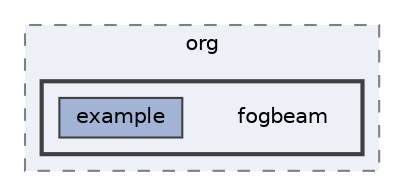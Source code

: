 digraph "C:/Users/13pedro/OneDrive/ULL/Programación/LAB/opennlp-demo_LABp05/src/main/java/org/fogbeam"
{
 // LATEX_PDF_SIZE
  bgcolor="transparent";
  edge [fontname=Helvetica,fontsize=10,labelfontname=Helvetica,labelfontsize=10];
  node [fontname=Helvetica,fontsize=10,shape=box,height=0.2,width=0.4];
  compound=true
  subgraph clusterdir_e012f4c4b1e6be8b3c6e2daf74a8a19e {
    graph [ bgcolor="#edf0f7", pencolor="grey50", label="org", fontname=Helvetica,fontsize=10 style="filled,dashed", URL="dir_e012f4c4b1e6be8b3c6e2daf74a8a19e.html",tooltip=""]
  subgraph clusterdir_3e87224cb4e1ab13849bad7cdf60d048 {
    graph [ bgcolor="#edf0f7", pencolor="grey25", label="", fontname=Helvetica,fontsize=10 style="filled,bold", URL="dir_3e87224cb4e1ab13849bad7cdf60d048.html",tooltip=""]
    dir_3e87224cb4e1ab13849bad7cdf60d048 [shape=plaintext, label="fogbeam"];
  dir_a8797275758f58a6a277a7fec2f35558 [label="example", fillcolor="#a2b4d6", color="grey25", style="filled", URL="dir_a8797275758f58a6a277a7fec2f35558.html",tooltip=""];
  }
  }
}
